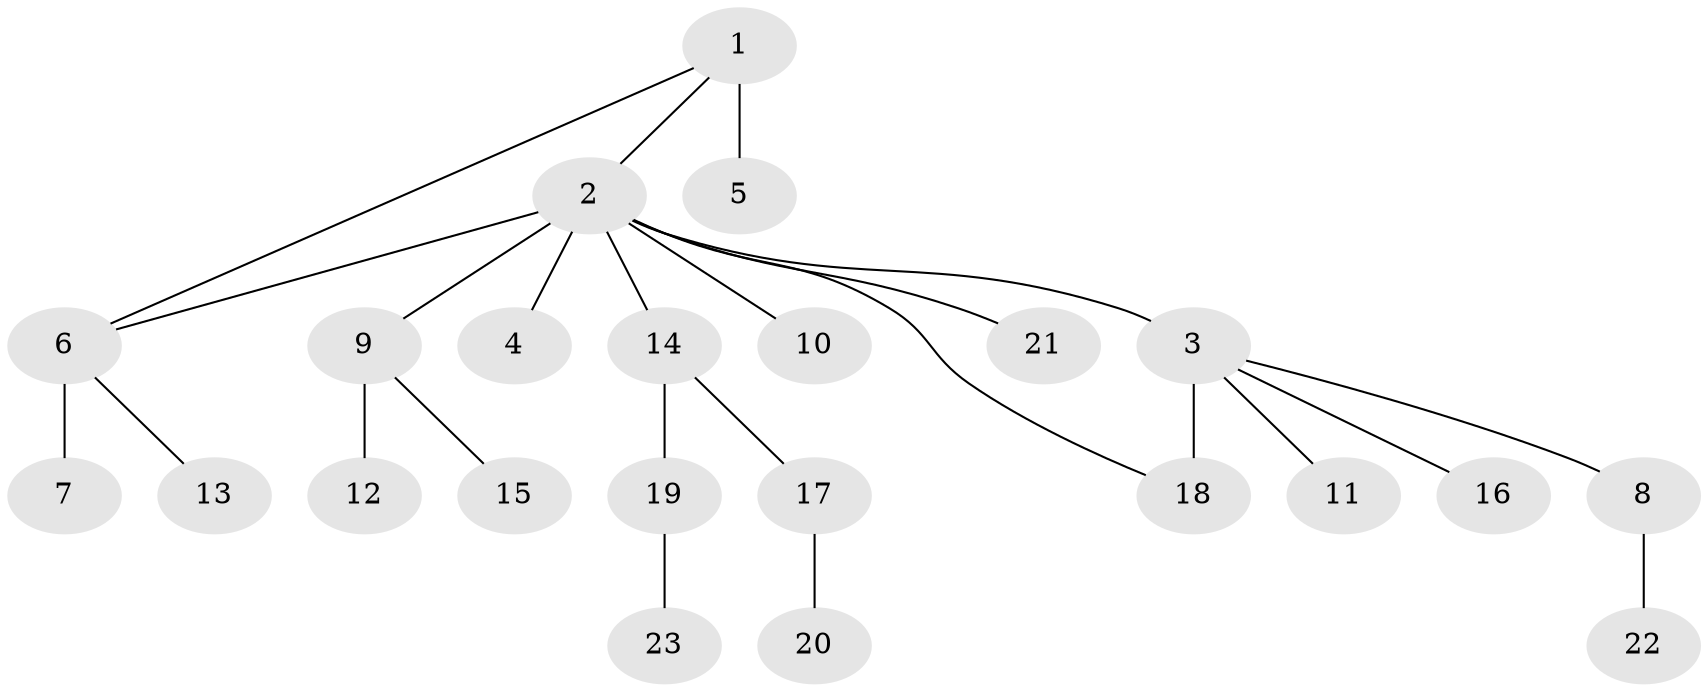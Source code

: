 // original degree distribution, {8: 0.018867924528301886, 11: 0.018867924528301886, 10: 0.03773584905660377, 1: 0.6792452830188679, 3: 0.03773584905660377, 4: 0.018867924528301886, 2: 0.16981132075471697, 5: 0.018867924528301886}
// Generated by graph-tools (version 1.1) at 2025/50/03/04/25 22:50:40]
// undirected, 23 vertices, 24 edges
graph export_dot {
  node [color=gray90,style=filled];
  1;
  2;
  3;
  4;
  5;
  6;
  7;
  8;
  9;
  10;
  11;
  12;
  13;
  14;
  15;
  16;
  17;
  18;
  19;
  20;
  21;
  22;
  23;
  1 -- 2 [weight=1.0];
  1 -- 5 [weight=5.0];
  1 -- 6 [weight=1.0];
  2 -- 3 [weight=1.0];
  2 -- 4 [weight=2.0];
  2 -- 6 [weight=1.0];
  2 -- 9 [weight=1.0];
  2 -- 10 [weight=1.0];
  2 -- 14 [weight=1.0];
  2 -- 18 [weight=1.0];
  2 -- 21 [weight=1.0];
  3 -- 8 [weight=1.0];
  3 -- 11 [weight=1.0];
  3 -- 16 [weight=1.0];
  3 -- 18 [weight=5.0];
  6 -- 7 [weight=6.0];
  6 -- 13 [weight=1.0];
  8 -- 22 [weight=1.0];
  9 -- 12 [weight=1.0];
  9 -- 15 [weight=1.0];
  14 -- 17 [weight=2.0];
  14 -- 19 [weight=1.0];
  17 -- 20 [weight=1.0];
  19 -- 23 [weight=1.0];
}
